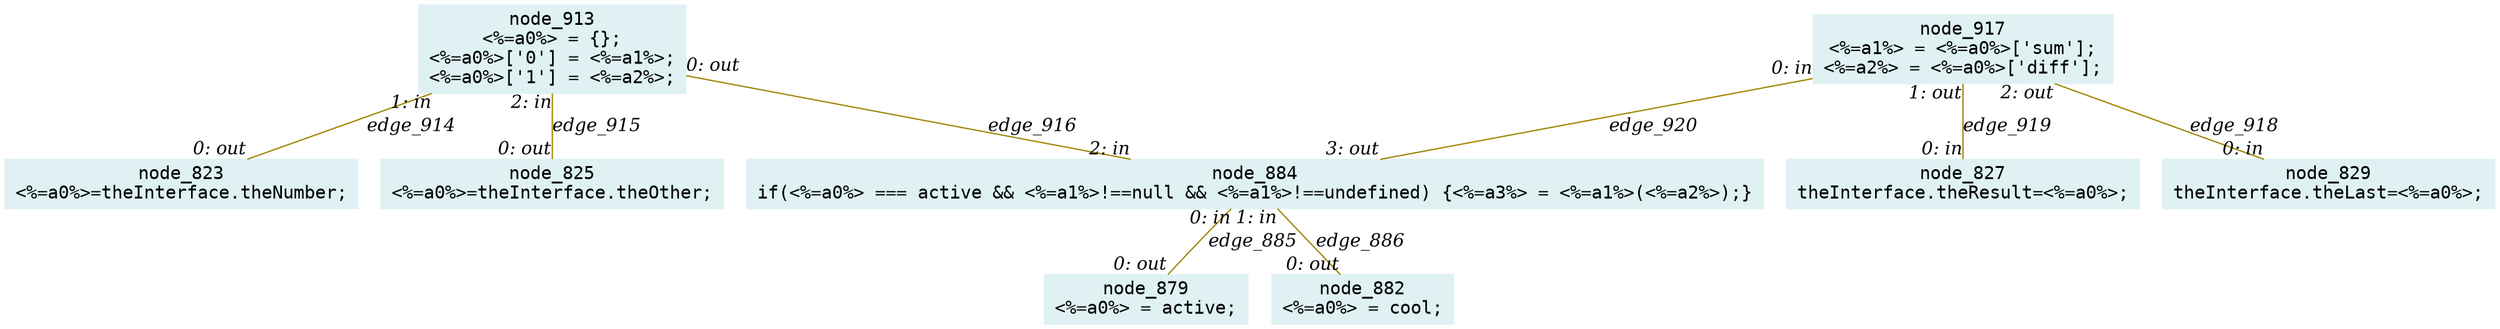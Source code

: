 digraph g{node_823 [shape="box", style="filled", color="#dff1f2", fontname="Courier", label="node_823
<%=a0%>=theInterface.theNumber;
" ]
node_825 [shape="box", style="filled", color="#dff1f2", fontname="Courier", label="node_825
<%=a0%>=theInterface.theOther;
" ]
node_827 [shape="box", style="filled", color="#dff1f2", fontname="Courier", label="node_827
theInterface.theResult=<%=a0%>;
" ]
node_829 [shape="box", style="filled", color="#dff1f2", fontname="Courier", label="node_829
theInterface.theLast=<%=a0%>;
" ]
node_879 [shape="box", style="filled", color="#dff1f2", fontname="Courier", label="node_879
<%=a0%> = active;
" ]
node_882 [shape="box", style="filled", color="#dff1f2", fontname="Courier", label="node_882
<%=a0%> = cool;
" ]
node_884 [shape="box", style="filled", color="#dff1f2", fontname="Courier", label="node_884
if(<%=a0%> === active && <%=a1%>!==null && <%=a1%>!==undefined) {<%=a3%> = <%=a1%>(<%=a2%>);}
" ]
node_913 [shape="box", style="filled", color="#dff1f2", fontname="Courier", label="node_913
<%=a0%> = {};
<%=a0%>['0'] = <%=a1%>;
<%=a0%>['1'] = <%=a2%>;
" ]
node_917 [shape="box", style="filled", color="#dff1f2", fontname="Courier", label="node_917
<%=a1%> = <%=a0%>['sum'];
<%=a2%> = <%=a0%>['diff'];
" ]
node_884 -> node_879 [dir=none, arrowHead=none, fontname="Times-Italic", arrowsize=1, color="#9d8400", label="edge_885",  headlabel="0: out", taillabel="0: in" ]
node_884 -> node_882 [dir=none, arrowHead=none, fontname="Times-Italic", arrowsize=1, color="#9d8400", label="edge_886",  headlabel="0: out", taillabel="1: in" ]
node_913 -> node_823 [dir=none, arrowHead=none, fontname="Times-Italic", arrowsize=1, color="#9d8400", label="edge_914",  headlabel="0: out", taillabel="1: in" ]
node_913 -> node_825 [dir=none, arrowHead=none, fontname="Times-Italic", arrowsize=1, color="#9d8400", label="edge_915",  headlabel="0: out", taillabel="2: in" ]
node_913 -> node_884 [dir=none, arrowHead=none, fontname="Times-Italic", arrowsize=1, color="#9d8400", label="edge_916",  headlabel="2: in", taillabel="0: out" ]
node_917 -> node_829 [dir=none, arrowHead=none, fontname="Times-Italic", arrowsize=1, color="#9d8400", label="edge_918",  headlabel="0: in", taillabel="2: out" ]
node_917 -> node_827 [dir=none, arrowHead=none, fontname="Times-Italic", arrowsize=1, color="#9d8400", label="edge_919",  headlabel="0: in", taillabel="1: out" ]
node_917 -> node_884 [dir=none, arrowHead=none, fontname="Times-Italic", arrowsize=1, color="#9d8400", label="edge_920",  headlabel="3: out", taillabel="0: in" ]
}